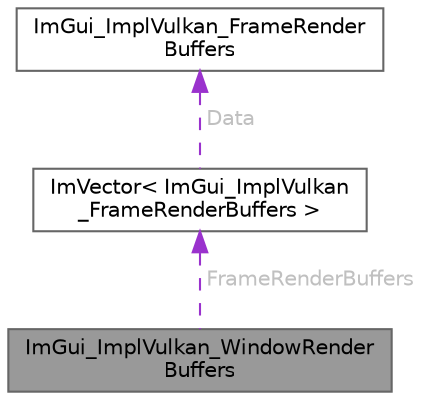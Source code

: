 digraph "ImGui_ImplVulkan_WindowRenderBuffers"
{
 // LATEX_PDF_SIZE
  bgcolor="transparent";
  edge [fontname=Helvetica,fontsize=10,labelfontname=Helvetica,labelfontsize=10];
  node [fontname=Helvetica,fontsize=10,shape=box,height=0.2,width=0.4];
  Node1 [id="Node000001",label="ImGui_ImplVulkan_WindowRender\lBuffers",height=0.2,width=0.4,color="gray40", fillcolor="grey60", style="filled", fontcolor="black",tooltip=" "];
  Node2 -> Node1 [id="edge3_Node000001_Node000002",dir="back",color="darkorchid3",style="dashed",tooltip=" ",label=" FrameRenderBuffers",fontcolor="grey" ];
  Node2 [id="Node000002",label="ImVector\< ImGui_ImplVulkan\l_FrameRenderBuffers \>",height=0.2,width=0.4,color="gray40", fillcolor="white", style="filled",URL="$struct_im_vector.html",tooltip=" "];
  Node3 -> Node2 [id="edge4_Node000002_Node000003",dir="back",color="darkorchid3",style="dashed",tooltip=" ",label=" Data",fontcolor="grey" ];
  Node3 [id="Node000003",label="ImGui_ImplVulkan_FrameRender\lBuffers",height=0.2,width=0.4,color="gray40", fillcolor="white", style="filled",URL="$struct_im_gui___impl_vulkan___frame_render_buffers.html",tooltip=" "];
}

